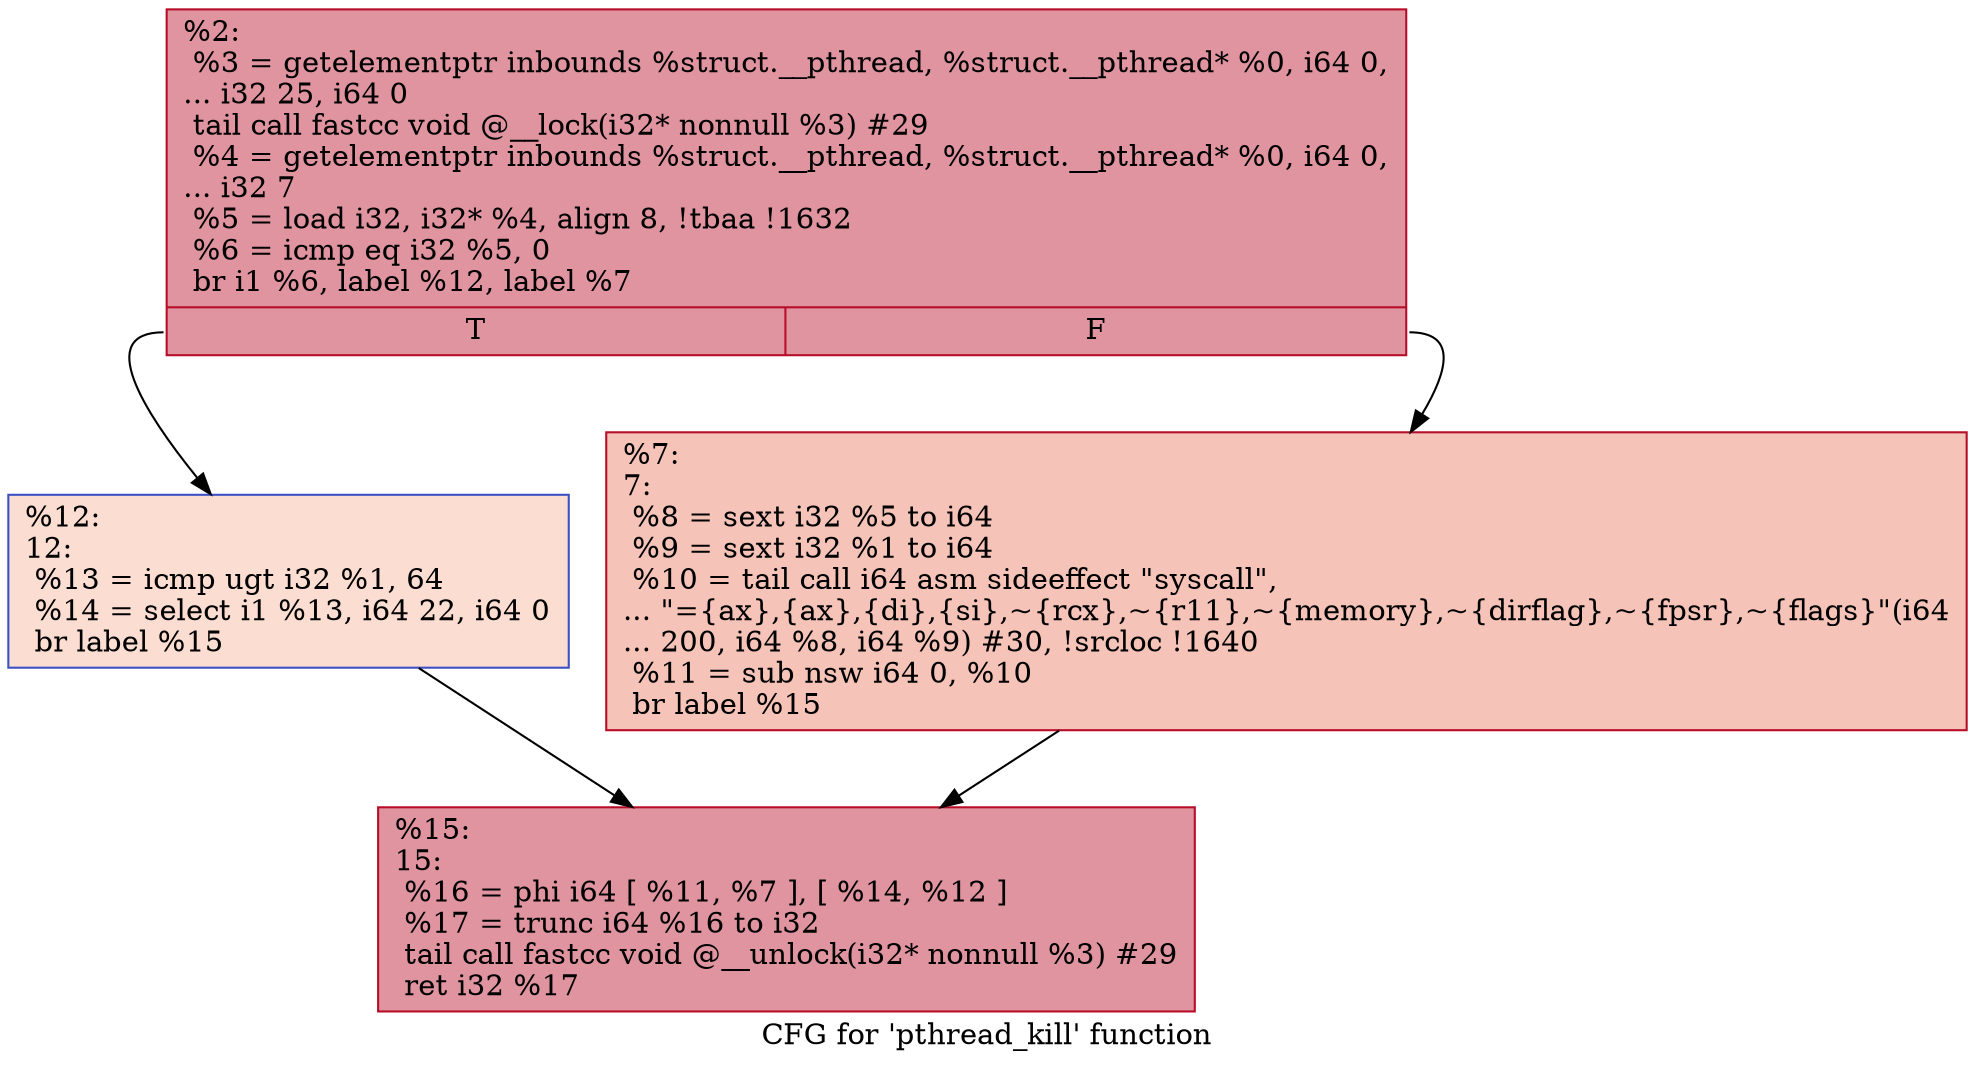 digraph "CFG for 'pthread_kill' function" {
	label="CFG for 'pthread_kill' function";

	Node0x1741260 [shape=record,color="#b70d28ff", style=filled, fillcolor="#b70d2870",label="{%2:\l  %3 = getelementptr inbounds %struct.__pthread, %struct.__pthread* %0, i64 0,\l... i32 25, i64 0\l  tail call fastcc void @__lock(i32* nonnull %3) #29\l  %4 = getelementptr inbounds %struct.__pthread, %struct.__pthread* %0, i64 0,\l... i32 7\l  %5 = load i32, i32* %4, align 8, !tbaa !1632\l  %6 = icmp eq i32 %5, 0\l  br i1 %6, label %12, label %7\l|{<s0>T|<s1>F}}"];
	Node0x1741260:s0 -> Node0x1745c10;
	Node0x1741260:s1 -> Node0x1741340;
	Node0x1741340 [shape=record,color="#b70d28ff", style=filled, fillcolor="#e8765c70",label="{%7:\l7:                                                \l  %8 = sext i32 %5 to i64\l  %9 = sext i32 %1 to i64\l  %10 = tail call i64 asm sideeffect \"syscall\",\l... \"=\{ax\},\{ax\},\{di\},\{si\},~\{rcx\},~\{r11\},~\{memory\},~\{dirflag\},~\{fpsr\},~\{flags\}\"(i64\l... 200, i64 %8, i64 %9) #30, !srcloc !1640\l  %11 = sub nsw i64 0, %10\l  br label %15\l}"];
	Node0x1741340 -> Node0x1745c60;
	Node0x1745c10 [shape=record,color="#3d50c3ff", style=filled, fillcolor="#f7b39670",label="{%12:\l12:                                               \l  %13 = icmp ugt i32 %1, 64\l  %14 = select i1 %13, i64 22, i64 0\l  br label %15\l}"];
	Node0x1745c10 -> Node0x1745c60;
	Node0x1745c60 [shape=record,color="#b70d28ff", style=filled, fillcolor="#b70d2870",label="{%15:\l15:                                               \l  %16 = phi i64 [ %11, %7 ], [ %14, %12 ]\l  %17 = trunc i64 %16 to i32\l  tail call fastcc void @__unlock(i32* nonnull %3) #29\l  ret i32 %17\l}"];
}
